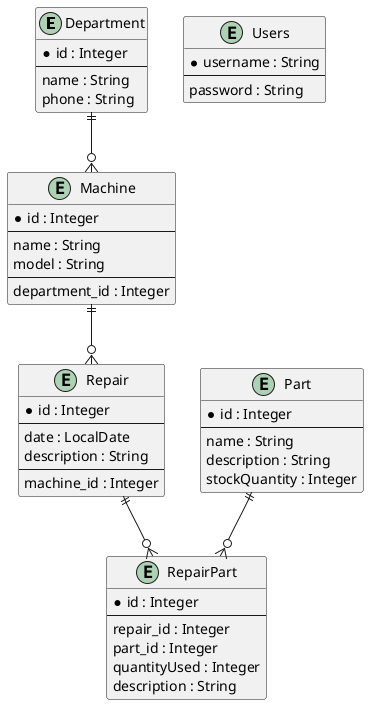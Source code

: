@startuml MER
entity Department {
  * id : Integer
  --
  name : String
  phone : String
}

entity Machine {
  * id : Integer
  --
  name : String
  model : String
  --
  department_id : Integer
}

entity Part {
  * id : Integer
  --
  name : String
  description : String
  stockQuantity : Integer
}

entity Repair {
  * id : Integer
  --
  date : LocalDate
  description : String
  --
  machine_id : Integer
}

entity RepairPart {
  * id : Integer
  --
  repair_id : Integer
  part_id : Integer
  quantityUsed : Integer
  description : String
}

entity Users {
  * username : String
  --
  password : String
}

Department ||--o{ Machine 
Machine ||--o{ Repair
Repair ||--o{ RepairPart 
Part ||--o{ RepairPart  
@enduml
